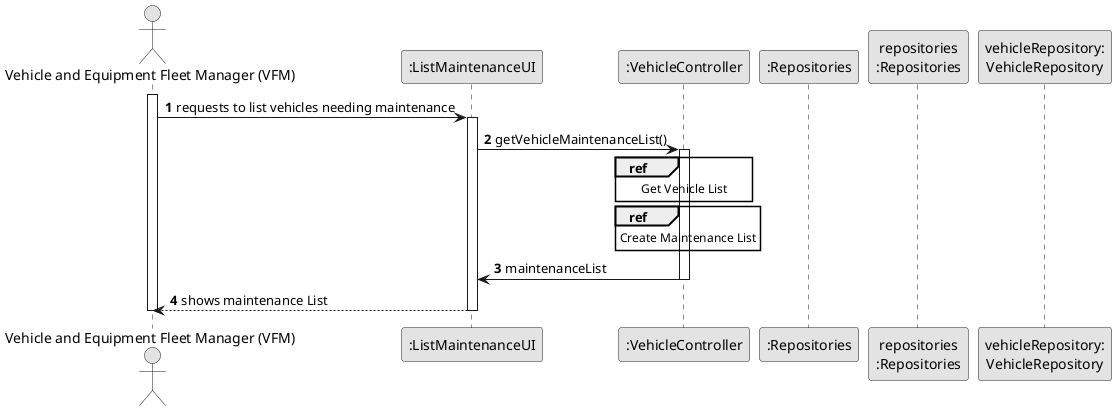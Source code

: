 @startuml
skinparam monochrome true
skinparam packageStyle rectangle
skinparam shadowing false


autonumber

'hide footbox
actor "Vehicle and Equipment Fleet Manager (VFM)" as VFM
participant ":ListMaintenanceUI" as UI
participant ":VehicleController" as CTRL
participant ":Repositories" as RepositorySingleton
participant "repositories\n:Repositories" as PLAT
participant "vehicleRepository:\nVehicleRepository" as VehicleRepository
activate VFM

    VFM -> UI : requests to list vehicles needing maintenance
    activate UI

        UI -> CTRL : getVehicleMaintenanceList()
        activate CTRL

            ref over CTRL
                Get Vehicle List
            end ref

            ref over CTRL
                Create Maintenance List
            end ref



            CTRL -> UI : maintenanceList
        deactivate CTRL

        UI --> VFM : shows maintenance List
    deactivate UI

deactivate VFM

@enduml